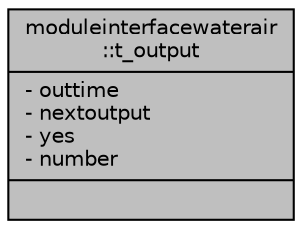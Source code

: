 digraph "moduleinterfacewaterair::t_output"
{
 // LATEX_PDF_SIZE
  edge [fontname="Helvetica",fontsize="10",labelfontname="Helvetica",labelfontsize="10"];
  node [fontname="Helvetica",fontsize="10",shape=record];
  Node1 [label="{moduleinterfacewaterair\l::t_output\n|- outtime\l- nextoutput\l- yes\l- number\l|}",height=0.2,width=0.4,color="black", fillcolor="grey75", style="filled", fontcolor="black",tooltip=" "];
}
